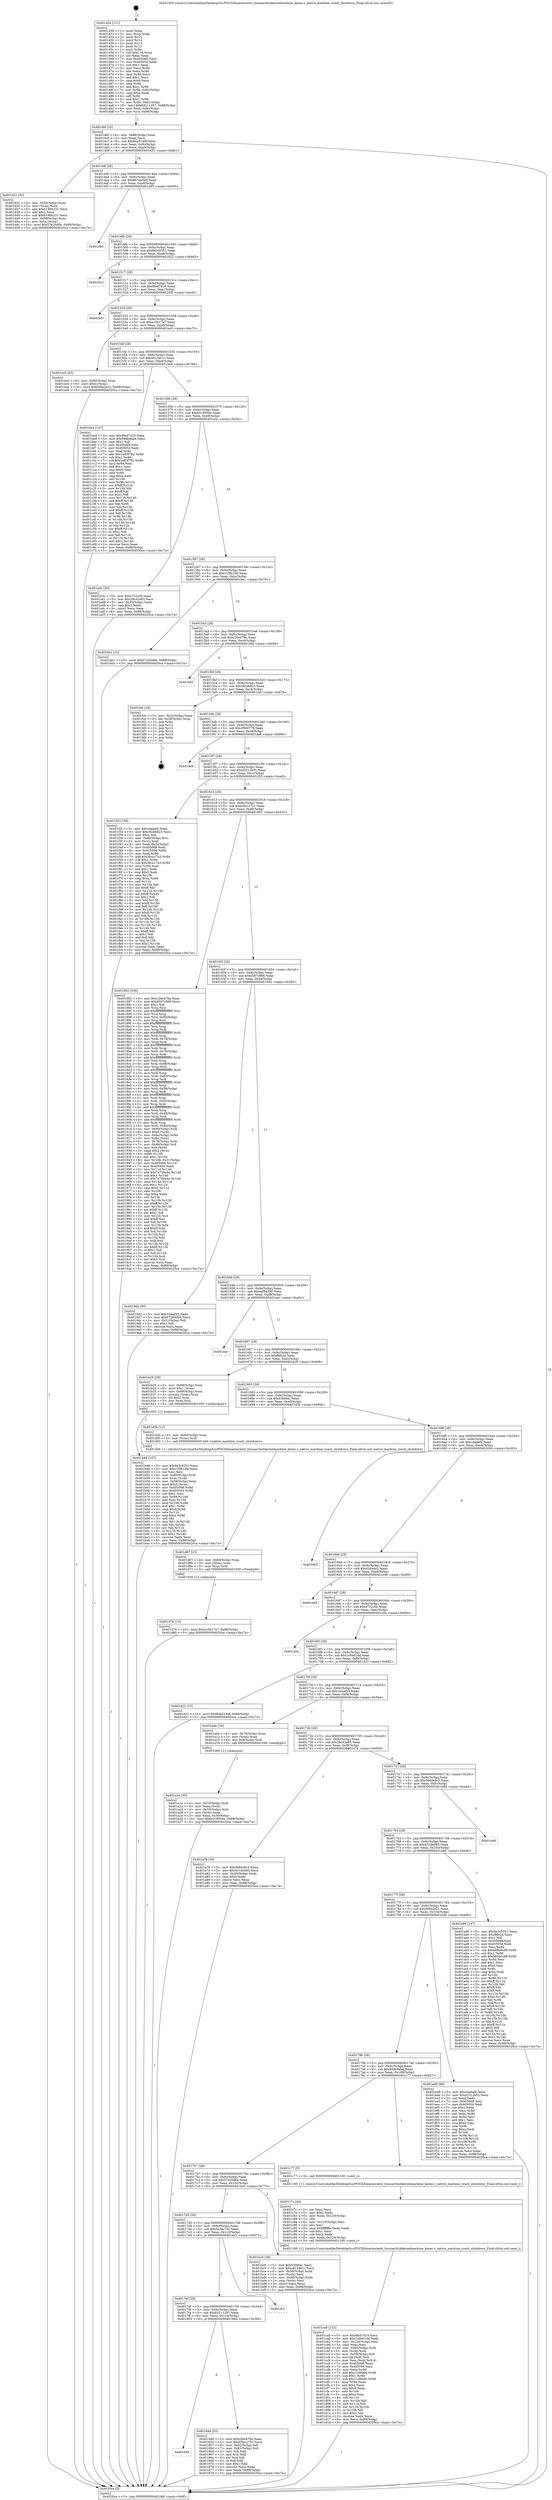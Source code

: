 digraph "0x401450" {
  label = "0x401450 (/mnt/c/Users/mathe/Desktop/tcc/POCII/binaries/extr_linuxarchshkernelmachine_kexec.c_native_machine_crash_shutdown_Final-ollvm.out::main(0))"
  labelloc = "t"
  node[shape=record]

  Entry [label="",width=0.3,height=0.3,shape=circle,fillcolor=black,style=filled]
  "0x4014bf" [label="{
     0x4014bf [32]\l
     | [instrs]\l
     &nbsp;&nbsp;0x4014bf \<+6\>: mov -0x88(%rbp),%eax\l
     &nbsp;&nbsp;0x4014c5 \<+2\>: mov %eax,%ecx\l
     &nbsp;&nbsp;0x4014c7 \<+6\>: sub $0x84a514bf,%ecx\l
     &nbsp;&nbsp;0x4014cd \<+6\>: mov %eax,-0x9c(%rbp)\l
     &nbsp;&nbsp;0x4014d3 \<+6\>: mov %ecx,-0xa0(%rbp)\l
     &nbsp;&nbsp;0x4014d9 \<+6\>: je 0000000000401d31 \<main+0x8e1\>\l
  }"]
  "0x401d31" [label="{
     0x401d31 [42]\l
     | [instrs]\l
     &nbsp;&nbsp;0x401d31 \<+4\>: mov -0x58(%rbp),%rax\l
     &nbsp;&nbsp;0x401d35 \<+2\>: mov (%rax),%ecx\l
     &nbsp;&nbsp;0x401d37 \<+6\>: add $0xb188b231,%ecx\l
     &nbsp;&nbsp;0x401d3d \<+3\>: add $0x1,%ecx\l
     &nbsp;&nbsp;0x401d40 \<+6\>: sub $0xb188b231,%ecx\l
     &nbsp;&nbsp;0x401d46 \<+4\>: mov -0x58(%rbp),%rax\l
     &nbsp;&nbsp;0x401d4a \<+2\>: mov %ecx,(%rax)\l
     &nbsp;&nbsp;0x401d4c \<+10\>: movl $0x57e20d6b,-0x88(%rbp)\l
     &nbsp;&nbsp;0x401d56 \<+5\>: jmp 00000000004020ca \<main+0xc7a\>\l
  }"]
  "0x4014df" [label="{
     0x4014df [28]\l
     | [instrs]\l
     &nbsp;&nbsp;0x4014df \<+5\>: jmp 00000000004014e4 \<main+0x94\>\l
     &nbsp;&nbsp;0x4014e4 \<+6\>: mov -0x9c(%rbp),%eax\l
     &nbsp;&nbsp;0x4014ea \<+5\>: sub $0x867eb5e9,%eax\l
     &nbsp;&nbsp;0x4014ef \<+6\>: mov %eax,-0xa4(%rbp)\l
     &nbsp;&nbsp;0x4014f5 \<+6\>: je 0000000000401d85 \<main+0x935\>\l
  }"]
  Exit [label="",width=0.3,height=0.3,shape=circle,fillcolor=black,style=filled,peripheries=2]
  "0x401d85" [label="{
     0x401d85\l
  }", style=dashed]
  "0x4014fb" [label="{
     0x4014fb [28]\l
     | [instrs]\l
     &nbsp;&nbsp;0x4014fb \<+5\>: jmp 0000000000401500 \<main+0xb0\>\l
     &nbsp;&nbsp;0x401500 \<+6\>: mov -0x9c(%rbp),%eax\l
     &nbsp;&nbsp;0x401506 \<+5\>: sub $0x8e3c9351,%eax\l
     &nbsp;&nbsp;0x40150b \<+6\>: mov %eax,-0xa8(%rbp)\l
     &nbsp;&nbsp;0x401511 \<+6\>: je 0000000000402022 \<main+0xbd2\>\l
  }"]
  "0x401d76" [label="{
     0x401d76 [15]\l
     | [instrs]\l
     &nbsp;&nbsp;0x401d76 \<+10\>: movl $0xa10b17a7,-0x88(%rbp)\l
     &nbsp;&nbsp;0x401d80 \<+5\>: jmp 00000000004020ca \<main+0xc7a\>\l
  }"]
  "0x402022" [label="{
     0x402022\l
  }", style=dashed]
  "0x401517" [label="{
     0x401517 [28]\l
     | [instrs]\l
     &nbsp;&nbsp;0x401517 \<+5\>: jmp 000000000040151c \<main+0xcc\>\l
     &nbsp;&nbsp;0x40151c \<+6\>: mov -0x9c(%rbp),%eax\l
     &nbsp;&nbsp;0x401522 \<+5\>: sub $0x9fed7d19,%eax\l
     &nbsp;&nbsp;0x401527 \<+6\>: mov %eax,-0xac(%rbp)\l
     &nbsp;&nbsp;0x40152d \<+6\>: je 000000000040205f \<main+0xc0f\>\l
  }"]
  "0x401d67" [label="{
     0x401d67 [15]\l
     | [instrs]\l
     &nbsp;&nbsp;0x401d67 \<+4\>: mov -0x60(%rbp),%rax\l
     &nbsp;&nbsp;0x401d6b \<+3\>: mov (%rax),%rax\l
     &nbsp;&nbsp;0x401d6e \<+3\>: mov %rax,%rdi\l
     &nbsp;&nbsp;0x401d71 \<+5\>: call 0000000000401030 \<free@plt\>\l
     | [calls]\l
     &nbsp;&nbsp;0x401030 \{1\} (unknown)\l
  }"]
  "0x40205f" [label="{
     0x40205f\l
  }", style=dashed]
  "0x401533" [label="{
     0x401533 [28]\l
     | [instrs]\l
     &nbsp;&nbsp;0x401533 \<+5\>: jmp 0000000000401538 \<main+0xe8\>\l
     &nbsp;&nbsp;0x401538 \<+6\>: mov -0x9c(%rbp),%eax\l
     &nbsp;&nbsp;0x40153e \<+5\>: sub $0xa10b17a7,%eax\l
     &nbsp;&nbsp;0x401543 \<+6\>: mov %eax,-0xb0(%rbp)\l
     &nbsp;&nbsp;0x401549 \<+6\>: je 0000000000401ec0 \<main+0xa70\>\l
  }"]
  "0x401ca8" [label="{
     0x401ca8 [122]\l
     | [instrs]\l
     &nbsp;&nbsp;0x401ca8 \<+5\>: mov $0x9fed7d19,%ecx\l
     &nbsp;&nbsp;0x401cad \<+5\>: mov $0x1c6b61dd,%edx\l
     &nbsp;&nbsp;0x401cb2 \<+6\>: mov -0x124(%rbp),%esi\l
     &nbsp;&nbsp;0x401cb8 \<+3\>: imul %eax,%esi\l
     &nbsp;&nbsp;0x401cbb \<+4\>: mov -0x60(%rbp),%rdi\l
     &nbsp;&nbsp;0x401cbf \<+3\>: mov (%rdi),%rdi\l
     &nbsp;&nbsp;0x401cc2 \<+4\>: mov -0x58(%rbp),%r8\l
     &nbsp;&nbsp;0x401cc6 \<+3\>: movslq (%r8),%r8\l
     &nbsp;&nbsp;0x401cc9 \<+4\>: mov %esi,(%rdi,%r8,4)\l
     &nbsp;&nbsp;0x401ccd \<+7\>: mov 0x405068,%eax\l
     &nbsp;&nbsp;0x401cd4 \<+7\>: mov 0x405054,%esi\l
     &nbsp;&nbsp;0x401cdb \<+3\>: mov %eax,%r9d\l
     &nbsp;&nbsp;0x401cde \<+7\>: add $0x11d9d66,%r9d\l
     &nbsp;&nbsp;0x401ce5 \<+4\>: sub $0x1,%r9d\l
     &nbsp;&nbsp;0x401ce9 \<+7\>: sub $0x11d9d66,%r9d\l
     &nbsp;&nbsp;0x401cf0 \<+4\>: imul %r9d,%eax\l
     &nbsp;&nbsp;0x401cf4 \<+3\>: and $0x1,%eax\l
     &nbsp;&nbsp;0x401cf7 \<+3\>: cmp $0x0,%eax\l
     &nbsp;&nbsp;0x401cfa \<+4\>: sete %r10b\l
     &nbsp;&nbsp;0x401cfe \<+3\>: cmp $0xa,%esi\l
     &nbsp;&nbsp;0x401d01 \<+4\>: setl %r11b\l
     &nbsp;&nbsp;0x401d05 \<+3\>: mov %r10b,%bl\l
     &nbsp;&nbsp;0x401d08 \<+3\>: and %r11b,%bl\l
     &nbsp;&nbsp;0x401d0b \<+3\>: xor %r11b,%r10b\l
     &nbsp;&nbsp;0x401d0e \<+3\>: or %r10b,%bl\l
     &nbsp;&nbsp;0x401d11 \<+3\>: test $0x1,%bl\l
     &nbsp;&nbsp;0x401d14 \<+3\>: cmovne %edx,%ecx\l
     &nbsp;&nbsp;0x401d17 \<+6\>: mov %ecx,-0x88(%rbp)\l
     &nbsp;&nbsp;0x401d1d \<+5\>: jmp 00000000004020ca \<main+0xc7a\>\l
  }"]
  "0x401ec0" [label="{
     0x401ec0 [25]\l
     | [instrs]\l
     &nbsp;&nbsp;0x401ec0 \<+4\>: mov -0x80(%rbp),%rax\l
     &nbsp;&nbsp;0x401ec4 \<+6\>: movl $0x0,(%rax)\l
     &nbsp;&nbsp;0x401eca \<+10\>: movl $0x506a2e21,-0x88(%rbp)\l
     &nbsp;&nbsp;0x401ed4 \<+5\>: jmp 00000000004020ca \<main+0xc7a\>\l
  }"]
  "0x40154f" [label="{
     0x40154f [28]\l
     | [instrs]\l
     &nbsp;&nbsp;0x40154f \<+5\>: jmp 0000000000401554 \<main+0x104\>\l
     &nbsp;&nbsp;0x401554 \<+6\>: mov -0x9c(%rbp),%eax\l
     &nbsp;&nbsp;0x40155a \<+5\>: sub $0xa9124b1c,%eax\l
     &nbsp;&nbsp;0x40155f \<+6\>: mov %eax,-0xb4(%rbp)\l
     &nbsp;&nbsp;0x401565 \<+6\>: je 0000000000401be4 \<main+0x794\>\l
  }"]
  "0x401c7c" [label="{
     0x401c7c [44]\l
     | [instrs]\l
     &nbsp;&nbsp;0x401c7c \<+2\>: xor %ecx,%ecx\l
     &nbsp;&nbsp;0x401c7e \<+5\>: mov $0x2,%edx\l
     &nbsp;&nbsp;0x401c83 \<+6\>: mov %edx,-0x120(%rbp)\l
     &nbsp;&nbsp;0x401c89 \<+1\>: cltd\l
     &nbsp;&nbsp;0x401c8a \<+6\>: mov -0x120(%rbp),%esi\l
     &nbsp;&nbsp;0x401c90 \<+2\>: idiv %esi\l
     &nbsp;&nbsp;0x401c92 \<+6\>: imul $0xfffffffe,%edx,%edx\l
     &nbsp;&nbsp;0x401c98 \<+3\>: sub $0x1,%ecx\l
     &nbsp;&nbsp;0x401c9b \<+2\>: sub %ecx,%edx\l
     &nbsp;&nbsp;0x401c9d \<+6\>: mov %edx,-0x124(%rbp)\l
     &nbsp;&nbsp;0x401ca3 \<+5\>: call 0000000000401160 \<next_i\>\l
     | [calls]\l
     &nbsp;&nbsp;0x401160 \{1\} (/mnt/c/Users/mathe/Desktop/tcc/POCII/binaries/extr_linuxarchshkernelmachine_kexec.c_native_machine_crash_shutdown_Final-ollvm.out::next_i)\l
  }"]
  "0x401be4" [label="{
     0x401be4 [147]\l
     | [instrs]\l
     &nbsp;&nbsp;0x401be4 \<+5\>: mov $0x9fed7d19,%eax\l
     &nbsp;&nbsp;0x401be9 \<+5\>: mov $0x56db9ab4,%ecx\l
     &nbsp;&nbsp;0x401bee \<+2\>: mov $0x1,%dl\l
     &nbsp;&nbsp;0x401bf0 \<+7\>: mov 0x405068,%esi\l
     &nbsp;&nbsp;0x401bf7 \<+7\>: mov 0x405054,%edi\l
     &nbsp;&nbsp;0x401bfe \<+3\>: mov %esi,%r8d\l
     &nbsp;&nbsp;0x401c01 \<+7\>: add $0x1e83f792,%r8d\l
     &nbsp;&nbsp;0x401c08 \<+4\>: sub $0x1,%r8d\l
     &nbsp;&nbsp;0x401c0c \<+7\>: sub $0x1e83f792,%r8d\l
     &nbsp;&nbsp;0x401c13 \<+4\>: imul %r8d,%esi\l
     &nbsp;&nbsp;0x401c17 \<+3\>: and $0x1,%esi\l
     &nbsp;&nbsp;0x401c1a \<+3\>: cmp $0x0,%esi\l
     &nbsp;&nbsp;0x401c1d \<+4\>: sete %r9b\l
     &nbsp;&nbsp;0x401c21 \<+3\>: cmp $0xa,%edi\l
     &nbsp;&nbsp;0x401c24 \<+4\>: setl %r10b\l
     &nbsp;&nbsp;0x401c28 \<+3\>: mov %r9b,%r11b\l
     &nbsp;&nbsp;0x401c2b \<+4\>: xor $0xff,%r11b\l
     &nbsp;&nbsp;0x401c2f \<+3\>: mov %r10b,%bl\l
     &nbsp;&nbsp;0x401c32 \<+3\>: xor $0xff,%bl\l
     &nbsp;&nbsp;0x401c35 \<+3\>: xor $0x1,%dl\l
     &nbsp;&nbsp;0x401c38 \<+3\>: mov %r11b,%r14b\l
     &nbsp;&nbsp;0x401c3b \<+4\>: and $0xff,%r14b\l
     &nbsp;&nbsp;0x401c3f \<+3\>: and %dl,%r9b\l
     &nbsp;&nbsp;0x401c42 \<+3\>: mov %bl,%r15b\l
     &nbsp;&nbsp;0x401c45 \<+4\>: and $0xff,%r15b\l
     &nbsp;&nbsp;0x401c49 \<+3\>: and %dl,%r10b\l
     &nbsp;&nbsp;0x401c4c \<+3\>: or %r9b,%r14b\l
     &nbsp;&nbsp;0x401c4f \<+3\>: or %r10b,%r15b\l
     &nbsp;&nbsp;0x401c52 \<+3\>: xor %r15b,%r14b\l
     &nbsp;&nbsp;0x401c55 \<+3\>: or %bl,%r11b\l
     &nbsp;&nbsp;0x401c58 \<+4\>: xor $0xff,%r11b\l
     &nbsp;&nbsp;0x401c5c \<+3\>: or $0x1,%dl\l
     &nbsp;&nbsp;0x401c5f \<+3\>: and %dl,%r11b\l
     &nbsp;&nbsp;0x401c62 \<+3\>: or %r11b,%r14b\l
     &nbsp;&nbsp;0x401c65 \<+4\>: test $0x1,%r14b\l
     &nbsp;&nbsp;0x401c69 \<+3\>: cmovne %ecx,%eax\l
     &nbsp;&nbsp;0x401c6c \<+6\>: mov %eax,-0x88(%rbp)\l
     &nbsp;&nbsp;0x401c72 \<+5\>: jmp 00000000004020ca \<main+0xc7a\>\l
  }"]
  "0x40156b" [label="{
     0x40156b [28]\l
     | [instrs]\l
     &nbsp;&nbsp;0x40156b \<+5\>: jmp 0000000000401570 \<main+0x120\>\l
     &nbsp;&nbsp;0x401570 \<+6\>: mov -0x9c(%rbp),%eax\l
     &nbsp;&nbsp;0x401576 \<+5\>: sub $0xb318956e,%eax\l
     &nbsp;&nbsp;0x40157b \<+6\>: mov %eax,-0xb8(%rbp)\l
     &nbsp;&nbsp;0x401581 \<+6\>: je 0000000000401a3c \<main+0x5ec\>\l
  }"]
  "0x401b46" [label="{
     0x401b46 [107]\l
     | [instrs]\l
     &nbsp;&nbsp;0x401b46 \<+5\>: mov $0x8e3c9351,%ecx\l
     &nbsp;&nbsp;0x401b4b \<+5\>: mov $0xc1f9b18b,%edx\l
     &nbsp;&nbsp;0x401b50 \<+2\>: xor %esi,%esi\l
     &nbsp;&nbsp;0x401b52 \<+4\>: mov -0x60(%rbp),%rdi\l
     &nbsp;&nbsp;0x401b56 \<+3\>: mov %rax,(%rdi)\l
     &nbsp;&nbsp;0x401b59 \<+4\>: mov -0x58(%rbp),%rax\l
     &nbsp;&nbsp;0x401b5d \<+6\>: movl $0x0,(%rax)\l
     &nbsp;&nbsp;0x401b63 \<+8\>: mov 0x405068,%r8d\l
     &nbsp;&nbsp;0x401b6b \<+8\>: mov 0x405054,%r9d\l
     &nbsp;&nbsp;0x401b73 \<+3\>: sub $0x1,%esi\l
     &nbsp;&nbsp;0x401b76 \<+3\>: mov %r8d,%r10d\l
     &nbsp;&nbsp;0x401b79 \<+3\>: add %esi,%r10d\l
     &nbsp;&nbsp;0x401b7c \<+4\>: imul %r10d,%r8d\l
     &nbsp;&nbsp;0x401b80 \<+4\>: and $0x1,%r8d\l
     &nbsp;&nbsp;0x401b84 \<+4\>: cmp $0x0,%r8d\l
     &nbsp;&nbsp;0x401b88 \<+4\>: sete %r11b\l
     &nbsp;&nbsp;0x401b8c \<+4\>: cmp $0xa,%r9d\l
     &nbsp;&nbsp;0x401b90 \<+3\>: setl %bl\l
     &nbsp;&nbsp;0x401b93 \<+3\>: mov %r11b,%r14b\l
     &nbsp;&nbsp;0x401b96 \<+3\>: and %bl,%r14b\l
     &nbsp;&nbsp;0x401b99 \<+3\>: xor %bl,%r11b\l
     &nbsp;&nbsp;0x401b9c \<+3\>: or %r11b,%r14b\l
     &nbsp;&nbsp;0x401b9f \<+4\>: test $0x1,%r14b\l
     &nbsp;&nbsp;0x401ba3 \<+3\>: cmovne %edx,%ecx\l
     &nbsp;&nbsp;0x401ba6 \<+6\>: mov %ecx,-0x88(%rbp)\l
     &nbsp;&nbsp;0x401bac \<+5\>: jmp 00000000004020ca \<main+0xc7a\>\l
  }"]
  "0x401a3c" [label="{
     0x401a3c [30]\l
     | [instrs]\l
     &nbsp;&nbsp;0x401a3c \<+5\>: mov $0xe732c5b,%eax\l
     &nbsp;&nbsp;0x401a41 \<+5\>: mov $0x28c42e83,%ecx\l
     &nbsp;&nbsp;0x401a46 \<+3\>: mov -0x30(%rbp),%edx\l
     &nbsp;&nbsp;0x401a49 \<+3\>: cmp $0x1,%edx\l
     &nbsp;&nbsp;0x401a4c \<+3\>: cmovl %ecx,%eax\l
     &nbsp;&nbsp;0x401a4f \<+6\>: mov %eax,-0x88(%rbp)\l
     &nbsp;&nbsp;0x401a55 \<+5\>: jmp 00000000004020ca \<main+0xc7a\>\l
  }"]
  "0x401587" [label="{
     0x401587 [28]\l
     | [instrs]\l
     &nbsp;&nbsp;0x401587 \<+5\>: jmp 000000000040158c \<main+0x13c\>\l
     &nbsp;&nbsp;0x40158c \<+6\>: mov -0x9c(%rbp),%eax\l
     &nbsp;&nbsp;0x401592 \<+5\>: sub $0xc1f9b18b,%eax\l
     &nbsp;&nbsp;0x401597 \<+6\>: mov %eax,-0xbc(%rbp)\l
     &nbsp;&nbsp;0x40159d \<+6\>: je 0000000000401bb1 \<main+0x761\>\l
  }"]
  "0x401a1e" [label="{
     0x401a1e [30]\l
     | [instrs]\l
     &nbsp;&nbsp;0x401a1e \<+4\>: mov -0x70(%rbp),%rdi\l
     &nbsp;&nbsp;0x401a22 \<+2\>: mov %eax,(%rdi)\l
     &nbsp;&nbsp;0x401a24 \<+4\>: mov -0x70(%rbp),%rdi\l
     &nbsp;&nbsp;0x401a28 \<+2\>: mov (%rdi),%eax\l
     &nbsp;&nbsp;0x401a2a \<+3\>: mov %eax,-0x30(%rbp)\l
     &nbsp;&nbsp;0x401a2d \<+10\>: movl $0xb318956e,-0x88(%rbp)\l
     &nbsp;&nbsp;0x401a37 \<+5\>: jmp 00000000004020ca \<main+0xc7a\>\l
  }"]
  "0x401bb1" [label="{
     0x401bb1 [15]\l
     | [instrs]\l
     &nbsp;&nbsp;0x401bb1 \<+10\>: movl $0x57e20d6b,-0x88(%rbp)\l
     &nbsp;&nbsp;0x401bbb \<+5\>: jmp 00000000004020ca \<main+0xc7a\>\l
  }"]
  "0x4015a3" [label="{
     0x4015a3 [28]\l
     | [instrs]\l
     &nbsp;&nbsp;0x4015a3 \<+5\>: jmp 00000000004015a8 \<main+0x158\>\l
     &nbsp;&nbsp;0x4015a8 \<+6\>: mov -0x9c(%rbp),%eax\l
     &nbsp;&nbsp;0x4015ae \<+5\>: sub $0xc26e478a,%eax\l
     &nbsp;&nbsp;0x4015b3 \<+6\>: mov %eax,-0xc0(%rbp)\l
     &nbsp;&nbsp;0x4015b9 \<+6\>: je 0000000000401fdd \<main+0xb8d\>\l
  }"]
  "0x401450" [label="{
     0x401450 [111]\l
     | [instrs]\l
     &nbsp;&nbsp;0x401450 \<+1\>: push %rbp\l
     &nbsp;&nbsp;0x401451 \<+3\>: mov %rsp,%rbp\l
     &nbsp;&nbsp;0x401454 \<+2\>: push %r15\l
     &nbsp;&nbsp;0x401456 \<+2\>: push %r14\l
     &nbsp;&nbsp;0x401458 \<+2\>: push %r13\l
     &nbsp;&nbsp;0x40145a \<+2\>: push %r12\l
     &nbsp;&nbsp;0x40145c \<+1\>: push %rbx\l
     &nbsp;&nbsp;0x40145d \<+7\>: sub $0x118,%rsp\l
     &nbsp;&nbsp;0x401464 \<+2\>: xor %eax,%eax\l
     &nbsp;&nbsp;0x401466 \<+7\>: mov 0x405068,%ecx\l
     &nbsp;&nbsp;0x40146d \<+7\>: mov 0x405054,%edx\l
     &nbsp;&nbsp;0x401474 \<+3\>: sub $0x1,%eax\l
     &nbsp;&nbsp;0x401477 \<+3\>: mov %ecx,%r8d\l
     &nbsp;&nbsp;0x40147a \<+3\>: add %eax,%r8d\l
     &nbsp;&nbsp;0x40147d \<+4\>: imul %r8d,%ecx\l
     &nbsp;&nbsp;0x401481 \<+3\>: and $0x1,%ecx\l
     &nbsp;&nbsp;0x401484 \<+3\>: cmp $0x0,%ecx\l
     &nbsp;&nbsp;0x401487 \<+4\>: sete %r9b\l
     &nbsp;&nbsp;0x40148b \<+4\>: and $0x1,%r9b\l
     &nbsp;&nbsp;0x40148f \<+7\>: mov %r9b,-0x82(%rbp)\l
     &nbsp;&nbsp;0x401496 \<+3\>: cmp $0xa,%edx\l
     &nbsp;&nbsp;0x401499 \<+4\>: setl %r9b\l
     &nbsp;&nbsp;0x40149d \<+4\>: and $0x1,%r9b\l
     &nbsp;&nbsp;0x4014a1 \<+7\>: mov %r9b,-0x81(%rbp)\l
     &nbsp;&nbsp;0x4014a8 \<+10\>: movl $0x63211297,-0x88(%rbp)\l
     &nbsp;&nbsp;0x4014b2 \<+6\>: mov %edi,-0x8c(%rbp)\l
     &nbsp;&nbsp;0x4014b8 \<+7\>: mov %rsi,-0x98(%rbp)\l
  }"]
  "0x401fdd" [label="{
     0x401fdd\l
  }", style=dashed]
  "0x4015bf" [label="{
     0x4015bf [28]\l
     | [instrs]\l
     &nbsp;&nbsp;0x4015bf \<+5\>: jmp 00000000004015c4 \<main+0x174\>\l
     &nbsp;&nbsp;0x4015c4 \<+6\>: mov -0x9c(%rbp),%eax\l
     &nbsp;&nbsp;0x4015ca \<+5\>: sub $0xc62b6823,%eax\l
     &nbsp;&nbsp;0x4015cf \<+6\>: mov %eax,-0xc4(%rbp)\l
     &nbsp;&nbsp;0x4015d5 \<+6\>: je 0000000000401fcb \<main+0xb7b\>\l
  }"]
  "0x4020ca" [label="{
     0x4020ca [5]\l
     | [instrs]\l
     &nbsp;&nbsp;0x4020ca \<+5\>: jmp 00000000004014bf \<main+0x6f\>\l
  }"]
  "0x401fcb" [label="{
     0x401fcb [18]\l
     | [instrs]\l
     &nbsp;&nbsp;0x401fcb \<+3\>: mov -0x2c(%rbp),%eax\l
     &nbsp;&nbsp;0x401fce \<+4\>: lea -0x28(%rbp),%rsp\l
     &nbsp;&nbsp;0x401fd2 \<+1\>: pop %rbx\l
     &nbsp;&nbsp;0x401fd3 \<+2\>: pop %r12\l
     &nbsp;&nbsp;0x401fd5 \<+2\>: pop %r13\l
     &nbsp;&nbsp;0x401fd7 \<+2\>: pop %r14\l
     &nbsp;&nbsp;0x401fd9 \<+2\>: pop %r15\l
     &nbsp;&nbsp;0x401fdb \<+1\>: pop %rbp\l
     &nbsp;&nbsp;0x401fdc \<+1\>: ret\l
  }"]
  "0x4015db" [label="{
     0x4015db [28]\l
     | [instrs]\l
     &nbsp;&nbsp;0x4015db \<+5\>: jmp 00000000004015e0 \<main+0x190\>\l
     &nbsp;&nbsp;0x4015e0 \<+6\>: mov -0x9c(%rbp),%eax\l
     &nbsp;&nbsp;0x4015e6 \<+5\>: sub $0xcf900778,%eax\l
     &nbsp;&nbsp;0x4015eb \<+6\>: mov %eax,-0xc8(%rbp)\l
     &nbsp;&nbsp;0x4015f1 \<+6\>: je 0000000000401de6 \<main+0x996\>\l
  }"]
  "0x40180b" [label="{
     0x40180b\l
  }", style=dashed]
  "0x401de6" [label="{
     0x401de6\l
  }", style=dashed]
  "0x4015f7" [label="{
     0x4015f7 [28]\l
     | [instrs]\l
     &nbsp;&nbsp;0x4015f7 \<+5\>: jmp 00000000004015fc \<main+0x1ac\>\l
     &nbsp;&nbsp;0x4015fc \<+6\>: mov -0x9c(%rbp),%eax\l
     &nbsp;&nbsp;0x401602 \<+5\>: sub $0xd3312b55,%eax\l
     &nbsp;&nbsp;0x401607 \<+6\>: mov %eax,-0xcc(%rbp)\l
     &nbsp;&nbsp;0x40160d \<+6\>: je 0000000000401f2f \<main+0xadf\>\l
  }"]
  "0x40184d" [label="{
     0x40184d [53]\l
     | [instrs]\l
     &nbsp;&nbsp;0x40184d \<+5\>: mov $0xc26e478a,%eax\l
     &nbsp;&nbsp;0x401852 \<+5\>: mov $0xd3b12721,%ecx\l
     &nbsp;&nbsp;0x401857 \<+6\>: mov -0x82(%rbp),%dl\l
     &nbsp;&nbsp;0x40185d \<+7\>: mov -0x81(%rbp),%sil\l
     &nbsp;&nbsp;0x401864 \<+3\>: mov %dl,%dil\l
     &nbsp;&nbsp;0x401867 \<+3\>: and %sil,%dil\l
     &nbsp;&nbsp;0x40186a \<+3\>: xor %sil,%dl\l
     &nbsp;&nbsp;0x40186d \<+3\>: or %dl,%dil\l
     &nbsp;&nbsp;0x401870 \<+4\>: test $0x1,%dil\l
     &nbsp;&nbsp;0x401874 \<+3\>: cmovne %ecx,%eax\l
     &nbsp;&nbsp;0x401877 \<+6\>: mov %eax,-0x88(%rbp)\l
     &nbsp;&nbsp;0x40187d \<+5\>: jmp 00000000004020ca \<main+0xc7a\>\l
  }"]
  "0x401f2f" [label="{
     0x401f2f [156]\l
     | [instrs]\l
     &nbsp;&nbsp;0x401f2f \<+5\>: mov $0xcdadaf4,%eax\l
     &nbsp;&nbsp;0x401f34 \<+5\>: mov $0xc62b6823,%ecx\l
     &nbsp;&nbsp;0x401f39 \<+2\>: mov $0x1,%dl\l
     &nbsp;&nbsp;0x401f3b \<+4\>: mov -0x80(%rbp),%rsi\l
     &nbsp;&nbsp;0x401f3f \<+2\>: mov (%rsi),%edi\l
     &nbsp;&nbsp;0x401f41 \<+3\>: mov %edi,-0x2c(%rbp)\l
     &nbsp;&nbsp;0x401f44 \<+7\>: mov 0x405068,%edi\l
     &nbsp;&nbsp;0x401f4b \<+8\>: mov 0x405054,%r8d\l
     &nbsp;&nbsp;0x401f53 \<+3\>: mov %edi,%r9d\l
     &nbsp;&nbsp;0x401f56 \<+7\>: add $0x38ca17a3,%r9d\l
     &nbsp;&nbsp;0x401f5d \<+4\>: sub $0x1,%r9d\l
     &nbsp;&nbsp;0x401f61 \<+7\>: sub $0x38ca17a3,%r9d\l
     &nbsp;&nbsp;0x401f68 \<+4\>: imul %r9d,%edi\l
     &nbsp;&nbsp;0x401f6c \<+3\>: and $0x1,%edi\l
     &nbsp;&nbsp;0x401f6f \<+3\>: cmp $0x0,%edi\l
     &nbsp;&nbsp;0x401f72 \<+4\>: sete %r10b\l
     &nbsp;&nbsp;0x401f76 \<+4\>: cmp $0xa,%r8d\l
     &nbsp;&nbsp;0x401f7a \<+4\>: setl %r11b\l
     &nbsp;&nbsp;0x401f7e \<+3\>: mov %r10b,%bl\l
     &nbsp;&nbsp;0x401f81 \<+3\>: xor $0xff,%bl\l
     &nbsp;&nbsp;0x401f84 \<+3\>: mov %r11b,%r14b\l
     &nbsp;&nbsp;0x401f87 \<+4\>: xor $0xff,%r14b\l
     &nbsp;&nbsp;0x401f8b \<+3\>: xor $0x1,%dl\l
     &nbsp;&nbsp;0x401f8e \<+3\>: mov %bl,%r15b\l
     &nbsp;&nbsp;0x401f91 \<+4\>: and $0xff,%r15b\l
     &nbsp;&nbsp;0x401f95 \<+3\>: and %dl,%r10b\l
     &nbsp;&nbsp;0x401f98 \<+3\>: mov %r14b,%r12b\l
     &nbsp;&nbsp;0x401f9b \<+4\>: and $0xff,%r12b\l
     &nbsp;&nbsp;0x401f9f \<+3\>: and %dl,%r11b\l
     &nbsp;&nbsp;0x401fa2 \<+3\>: or %r10b,%r15b\l
     &nbsp;&nbsp;0x401fa5 \<+3\>: or %r11b,%r12b\l
     &nbsp;&nbsp;0x401fa8 \<+3\>: xor %r12b,%r15b\l
     &nbsp;&nbsp;0x401fab \<+3\>: or %r14b,%bl\l
     &nbsp;&nbsp;0x401fae \<+3\>: xor $0xff,%bl\l
     &nbsp;&nbsp;0x401fb1 \<+3\>: or $0x1,%dl\l
     &nbsp;&nbsp;0x401fb4 \<+2\>: and %dl,%bl\l
     &nbsp;&nbsp;0x401fb6 \<+3\>: or %bl,%r15b\l
     &nbsp;&nbsp;0x401fb9 \<+4\>: test $0x1,%r15b\l
     &nbsp;&nbsp;0x401fbd \<+3\>: cmovne %ecx,%eax\l
     &nbsp;&nbsp;0x401fc0 \<+6\>: mov %eax,-0x88(%rbp)\l
     &nbsp;&nbsp;0x401fc6 \<+5\>: jmp 00000000004020ca \<main+0xc7a\>\l
  }"]
  "0x401613" [label="{
     0x401613 [28]\l
     | [instrs]\l
     &nbsp;&nbsp;0x401613 \<+5\>: jmp 0000000000401618 \<main+0x1c8\>\l
     &nbsp;&nbsp;0x401618 \<+6\>: mov -0x9c(%rbp),%eax\l
     &nbsp;&nbsp;0x40161e \<+5\>: sub $0xd3b12721,%eax\l
     &nbsp;&nbsp;0x401623 \<+6\>: mov %eax,-0xd0(%rbp)\l
     &nbsp;&nbsp;0x401629 \<+6\>: je 0000000000401882 \<main+0x432\>\l
  }"]
  "0x4017ef" [label="{
     0x4017ef [28]\l
     | [instrs]\l
     &nbsp;&nbsp;0x4017ef \<+5\>: jmp 00000000004017f4 \<main+0x3a4\>\l
     &nbsp;&nbsp;0x4017f4 \<+6\>: mov -0x9c(%rbp),%eax\l
     &nbsp;&nbsp;0x4017fa \<+5\>: sub $0x63211297,%eax\l
     &nbsp;&nbsp;0x4017ff \<+6\>: mov %eax,-0x114(%rbp)\l
     &nbsp;&nbsp;0x401805 \<+6\>: je 000000000040184d \<main+0x3fd\>\l
  }"]
  "0x401882" [label="{
     0x401882 [336]\l
     | [instrs]\l
     &nbsp;&nbsp;0x401882 \<+5\>: mov $0xc26e478a,%eax\l
     &nbsp;&nbsp;0x401887 \<+5\>: mov $0xd587c888,%ecx\l
     &nbsp;&nbsp;0x40188c \<+2\>: mov $0x1,%dl\l
     &nbsp;&nbsp;0x40188e \<+3\>: mov %rsp,%rsi\l
     &nbsp;&nbsp;0x401891 \<+4\>: add $0xfffffffffffffff0,%rsi\l
     &nbsp;&nbsp;0x401895 \<+3\>: mov %rsi,%rsp\l
     &nbsp;&nbsp;0x401898 \<+4\>: mov %rsi,-0x80(%rbp)\l
     &nbsp;&nbsp;0x40189c \<+3\>: mov %rsp,%rsi\l
     &nbsp;&nbsp;0x40189f \<+4\>: add $0xfffffffffffffff0,%rsi\l
     &nbsp;&nbsp;0x4018a3 \<+3\>: mov %rsi,%rsp\l
     &nbsp;&nbsp;0x4018a6 \<+3\>: mov %rsp,%rdi\l
     &nbsp;&nbsp;0x4018a9 \<+4\>: add $0xfffffffffffffff0,%rdi\l
     &nbsp;&nbsp;0x4018ad \<+3\>: mov %rdi,%rsp\l
     &nbsp;&nbsp;0x4018b0 \<+4\>: mov %rdi,-0x78(%rbp)\l
     &nbsp;&nbsp;0x4018b4 \<+3\>: mov %rsp,%rdi\l
     &nbsp;&nbsp;0x4018b7 \<+4\>: add $0xfffffffffffffff0,%rdi\l
     &nbsp;&nbsp;0x4018bb \<+3\>: mov %rdi,%rsp\l
     &nbsp;&nbsp;0x4018be \<+4\>: mov %rdi,-0x70(%rbp)\l
     &nbsp;&nbsp;0x4018c2 \<+3\>: mov %rsp,%rdi\l
     &nbsp;&nbsp;0x4018c5 \<+4\>: add $0xfffffffffffffff0,%rdi\l
     &nbsp;&nbsp;0x4018c9 \<+3\>: mov %rdi,%rsp\l
     &nbsp;&nbsp;0x4018cc \<+4\>: mov %rdi,-0x68(%rbp)\l
     &nbsp;&nbsp;0x4018d0 \<+3\>: mov %rsp,%rdi\l
     &nbsp;&nbsp;0x4018d3 \<+4\>: add $0xfffffffffffffff0,%rdi\l
     &nbsp;&nbsp;0x4018d7 \<+3\>: mov %rdi,%rsp\l
     &nbsp;&nbsp;0x4018da \<+4\>: mov %rdi,-0x60(%rbp)\l
     &nbsp;&nbsp;0x4018de \<+3\>: mov %rsp,%rdi\l
     &nbsp;&nbsp;0x4018e1 \<+4\>: add $0xfffffffffffffff0,%rdi\l
     &nbsp;&nbsp;0x4018e5 \<+3\>: mov %rdi,%rsp\l
     &nbsp;&nbsp;0x4018e8 \<+4\>: mov %rdi,-0x58(%rbp)\l
     &nbsp;&nbsp;0x4018ec \<+3\>: mov %rsp,%rdi\l
     &nbsp;&nbsp;0x4018ef \<+4\>: add $0xfffffffffffffff0,%rdi\l
     &nbsp;&nbsp;0x4018f3 \<+3\>: mov %rdi,%rsp\l
     &nbsp;&nbsp;0x4018f6 \<+4\>: mov %rdi,-0x50(%rbp)\l
     &nbsp;&nbsp;0x4018fa \<+3\>: mov %rsp,%rdi\l
     &nbsp;&nbsp;0x4018fd \<+4\>: add $0xfffffffffffffff0,%rdi\l
     &nbsp;&nbsp;0x401901 \<+3\>: mov %rdi,%rsp\l
     &nbsp;&nbsp;0x401904 \<+4\>: mov %rdi,-0x48(%rbp)\l
     &nbsp;&nbsp;0x401908 \<+3\>: mov %rsp,%rdi\l
     &nbsp;&nbsp;0x40190b \<+4\>: add $0xfffffffffffffff0,%rdi\l
     &nbsp;&nbsp;0x40190f \<+3\>: mov %rdi,%rsp\l
     &nbsp;&nbsp;0x401912 \<+4\>: mov %rdi,-0x40(%rbp)\l
     &nbsp;&nbsp;0x401916 \<+4\>: mov -0x80(%rbp),%rdi\l
     &nbsp;&nbsp;0x40191a \<+6\>: movl $0x0,(%rdi)\l
     &nbsp;&nbsp;0x401920 \<+7\>: mov -0x8c(%rbp),%r8d\l
     &nbsp;&nbsp;0x401927 \<+3\>: mov %r8d,(%rsi)\l
     &nbsp;&nbsp;0x40192a \<+4\>: mov -0x78(%rbp),%rdi\l
     &nbsp;&nbsp;0x40192e \<+7\>: mov -0x98(%rbp),%r9\l
     &nbsp;&nbsp;0x401935 \<+3\>: mov %r9,(%rdi)\l
     &nbsp;&nbsp;0x401938 \<+3\>: cmpl $0x2,(%rsi)\l
     &nbsp;&nbsp;0x40193b \<+4\>: setne %r10b\l
     &nbsp;&nbsp;0x40193f \<+4\>: and $0x1,%r10b\l
     &nbsp;&nbsp;0x401943 \<+4\>: mov %r10b,-0x31(%rbp)\l
     &nbsp;&nbsp;0x401947 \<+8\>: mov 0x405068,%r11d\l
     &nbsp;&nbsp;0x40194f \<+7\>: mov 0x405054,%ebx\l
     &nbsp;&nbsp;0x401956 \<+3\>: mov %r11d,%r14d\l
     &nbsp;&nbsp;0x401959 \<+7\>: add $0x7a75be4e,%r14d\l
     &nbsp;&nbsp;0x401960 \<+4\>: sub $0x1,%r14d\l
     &nbsp;&nbsp;0x401964 \<+7\>: sub $0x7a75be4e,%r14d\l
     &nbsp;&nbsp;0x40196b \<+4\>: imul %r14d,%r11d\l
     &nbsp;&nbsp;0x40196f \<+4\>: and $0x1,%r11d\l
     &nbsp;&nbsp;0x401973 \<+4\>: cmp $0x0,%r11d\l
     &nbsp;&nbsp;0x401977 \<+4\>: sete %r10b\l
     &nbsp;&nbsp;0x40197b \<+3\>: cmp $0xa,%ebx\l
     &nbsp;&nbsp;0x40197e \<+4\>: setl %r15b\l
     &nbsp;&nbsp;0x401982 \<+3\>: mov %r10b,%r12b\l
     &nbsp;&nbsp;0x401985 \<+4\>: xor $0xff,%r12b\l
     &nbsp;&nbsp;0x401989 \<+3\>: mov %r15b,%r13b\l
     &nbsp;&nbsp;0x40198c \<+4\>: xor $0xff,%r13b\l
     &nbsp;&nbsp;0x401990 \<+3\>: xor $0x1,%dl\l
     &nbsp;&nbsp;0x401993 \<+3\>: mov %r12b,%sil\l
     &nbsp;&nbsp;0x401996 \<+4\>: and $0xff,%sil\l
     &nbsp;&nbsp;0x40199a \<+3\>: and %dl,%r10b\l
     &nbsp;&nbsp;0x40199d \<+3\>: mov %r13b,%dil\l
     &nbsp;&nbsp;0x4019a0 \<+4\>: and $0xff,%dil\l
     &nbsp;&nbsp;0x4019a4 \<+3\>: and %dl,%r15b\l
     &nbsp;&nbsp;0x4019a7 \<+3\>: or %r10b,%sil\l
     &nbsp;&nbsp;0x4019aa \<+3\>: or %r15b,%dil\l
     &nbsp;&nbsp;0x4019ad \<+3\>: xor %dil,%sil\l
     &nbsp;&nbsp;0x4019b0 \<+3\>: or %r13b,%r12b\l
     &nbsp;&nbsp;0x4019b3 \<+4\>: xor $0xff,%r12b\l
     &nbsp;&nbsp;0x4019b7 \<+3\>: or $0x1,%dl\l
     &nbsp;&nbsp;0x4019ba \<+3\>: and %dl,%r12b\l
     &nbsp;&nbsp;0x4019bd \<+3\>: or %r12b,%sil\l
     &nbsp;&nbsp;0x4019c0 \<+4\>: test $0x1,%sil\l
     &nbsp;&nbsp;0x4019c4 \<+3\>: cmovne %ecx,%eax\l
     &nbsp;&nbsp;0x4019c7 \<+6\>: mov %eax,-0x88(%rbp)\l
     &nbsp;&nbsp;0x4019cd \<+5\>: jmp 00000000004020ca \<main+0xc7a\>\l
  }"]
  "0x40162f" [label="{
     0x40162f [28]\l
     | [instrs]\l
     &nbsp;&nbsp;0x40162f \<+5\>: jmp 0000000000401634 \<main+0x1e4\>\l
     &nbsp;&nbsp;0x401634 \<+6\>: mov -0x9c(%rbp),%eax\l
     &nbsp;&nbsp;0x40163a \<+5\>: sub $0xd587c888,%eax\l
     &nbsp;&nbsp;0x40163f \<+6\>: mov %eax,-0xd4(%rbp)\l
     &nbsp;&nbsp;0x401645 \<+6\>: je 00000000004019d2 \<main+0x582\>\l
  }"]
  "0x401dc2" [label="{
     0x401dc2\l
  }", style=dashed]
  "0x4019d2" [label="{
     0x4019d2 [30]\l
     | [instrs]\l
     &nbsp;&nbsp;0x4019d2 \<+5\>: mov $0x1fceaf25,%eax\l
     &nbsp;&nbsp;0x4019d7 \<+5\>: mov $0x67294d94,%ecx\l
     &nbsp;&nbsp;0x4019dc \<+3\>: mov -0x31(%rbp),%dl\l
     &nbsp;&nbsp;0x4019df \<+3\>: test $0x1,%dl\l
     &nbsp;&nbsp;0x4019e2 \<+3\>: cmovne %ecx,%eax\l
     &nbsp;&nbsp;0x4019e5 \<+6\>: mov %eax,-0x88(%rbp)\l
     &nbsp;&nbsp;0x4019eb \<+5\>: jmp 00000000004020ca \<main+0xc7a\>\l
  }"]
  "0x40164b" [label="{
     0x40164b [28]\l
     | [instrs]\l
     &nbsp;&nbsp;0x40164b \<+5\>: jmp 0000000000401650 \<main+0x200\>\l
     &nbsp;&nbsp;0x401650 \<+6\>: mov -0x9c(%rbp),%eax\l
     &nbsp;&nbsp;0x401656 \<+5\>: sub $0xeaf54590,%eax\l
     &nbsp;&nbsp;0x40165b \<+6\>: mov %eax,-0xd8(%rbp)\l
     &nbsp;&nbsp;0x401661 \<+6\>: je 0000000000401eac \<main+0xa5c\>\l
  }"]
  "0x4017d3" [label="{
     0x4017d3 [28]\l
     | [instrs]\l
     &nbsp;&nbsp;0x4017d3 \<+5\>: jmp 00000000004017d8 \<main+0x388\>\l
     &nbsp;&nbsp;0x4017d8 \<+6\>: mov -0x9c(%rbp),%eax\l
     &nbsp;&nbsp;0x4017de \<+5\>: sub $0x5e3ac7d2,%eax\l
     &nbsp;&nbsp;0x4017e3 \<+6\>: mov %eax,-0x110(%rbp)\l
     &nbsp;&nbsp;0x4017e9 \<+6\>: je 0000000000401dc2 \<main+0x972\>\l
  }"]
  "0x401eac" [label="{
     0x401eac\l
  }", style=dashed]
  "0x401667" [label="{
     0x401667 [28]\l
     | [instrs]\l
     &nbsp;&nbsp;0x401667 \<+5\>: jmp 000000000040166c \<main+0x21c\>\l
     &nbsp;&nbsp;0x40166c \<+6\>: mov -0x9c(%rbp),%eax\l
     &nbsp;&nbsp;0x401672 \<+5\>: sub $0xffdb2d,%eax\l
     &nbsp;&nbsp;0x401677 \<+6\>: mov %eax,-0xdc(%rbp)\l
     &nbsp;&nbsp;0x40167d \<+6\>: je 0000000000401b29 \<main+0x6d9\>\l
  }"]
  "0x401bc0" [label="{
     0x401bc0 [36]\l
     | [instrs]\l
     &nbsp;&nbsp;0x401bc0 \<+5\>: mov $0x63f46ac,%eax\l
     &nbsp;&nbsp;0x401bc5 \<+5\>: mov $0xa9124b1c,%ecx\l
     &nbsp;&nbsp;0x401bca \<+4\>: mov -0x58(%rbp),%rdx\l
     &nbsp;&nbsp;0x401bce \<+2\>: mov (%rdx),%esi\l
     &nbsp;&nbsp;0x401bd0 \<+4\>: mov -0x68(%rbp),%rdx\l
     &nbsp;&nbsp;0x401bd4 \<+2\>: cmp (%rdx),%esi\l
     &nbsp;&nbsp;0x401bd6 \<+3\>: cmovl %ecx,%eax\l
     &nbsp;&nbsp;0x401bd9 \<+6\>: mov %eax,-0x88(%rbp)\l
     &nbsp;&nbsp;0x401bdf \<+5\>: jmp 00000000004020ca \<main+0xc7a\>\l
  }"]
  "0x401b29" [label="{
     0x401b29 [29]\l
     | [instrs]\l
     &nbsp;&nbsp;0x401b29 \<+4\>: mov -0x68(%rbp),%rax\l
     &nbsp;&nbsp;0x401b2d \<+6\>: movl $0x1,(%rax)\l
     &nbsp;&nbsp;0x401b33 \<+4\>: mov -0x68(%rbp),%rax\l
     &nbsp;&nbsp;0x401b37 \<+3\>: movslq (%rax),%rax\l
     &nbsp;&nbsp;0x401b3a \<+4\>: shl $0x2,%rax\l
     &nbsp;&nbsp;0x401b3e \<+3\>: mov %rax,%rdi\l
     &nbsp;&nbsp;0x401b41 \<+5\>: call 0000000000401050 \<malloc@plt\>\l
     | [calls]\l
     &nbsp;&nbsp;0x401050 \{1\} (unknown)\l
  }"]
  "0x401683" [label="{
     0x401683 [28]\l
     | [instrs]\l
     &nbsp;&nbsp;0x401683 \<+5\>: jmp 0000000000401688 \<main+0x238\>\l
     &nbsp;&nbsp;0x401688 \<+6\>: mov -0x9c(%rbp),%eax\l
     &nbsp;&nbsp;0x40168e \<+5\>: sub $0x63f46ac,%eax\l
     &nbsp;&nbsp;0x401693 \<+6\>: mov %eax,-0xe0(%rbp)\l
     &nbsp;&nbsp;0x401699 \<+6\>: je 0000000000401d5b \<main+0x90b\>\l
  }"]
  "0x4017b7" [label="{
     0x4017b7 [28]\l
     | [instrs]\l
     &nbsp;&nbsp;0x4017b7 \<+5\>: jmp 00000000004017bc \<main+0x36c\>\l
     &nbsp;&nbsp;0x4017bc \<+6\>: mov -0x9c(%rbp),%eax\l
     &nbsp;&nbsp;0x4017c2 \<+5\>: sub $0x57e20d6b,%eax\l
     &nbsp;&nbsp;0x4017c7 \<+6\>: mov %eax,-0x10c(%rbp)\l
     &nbsp;&nbsp;0x4017cd \<+6\>: je 0000000000401bc0 \<main+0x770\>\l
  }"]
  "0x401d5b" [label="{
     0x401d5b [12]\l
     | [instrs]\l
     &nbsp;&nbsp;0x401d5b \<+4\>: mov -0x60(%rbp),%rax\l
     &nbsp;&nbsp;0x401d5f \<+3\>: mov (%rax),%rdi\l
     &nbsp;&nbsp;0x401d62 \<+5\>: call 0000000000401440 \<native_machine_crash_shutdown\>\l
     | [calls]\l
     &nbsp;&nbsp;0x401440 \{1\} (/mnt/c/Users/mathe/Desktop/tcc/POCII/binaries/extr_linuxarchshkernelmachine_kexec.c_native_machine_crash_shutdown_Final-ollvm.out::native_machine_crash_shutdown)\l
  }"]
  "0x40169f" [label="{
     0x40169f [28]\l
     | [instrs]\l
     &nbsp;&nbsp;0x40169f \<+5\>: jmp 00000000004016a4 \<main+0x254\>\l
     &nbsp;&nbsp;0x4016a4 \<+6\>: mov -0x9c(%rbp),%eax\l
     &nbsp;&nbsp;0x4016aa \<+5\>: sub $0xcdadaf4,%eax\l
     &nbsp;&nbsp;0x4016af \<+6\>: mov %eax,-0xe4(%rbp)\l
     &nbsp;&nbsp;0x4016b5 \<+6\>: je 00000000004020b5 \<main+0xc65\>\l
  }"]
  "0x401c77" [label="{
     0x401c77 [5]\l
     | [instrs]\l
     &nbsp;&nbsp;0x401c77 \<+5\>: call 0000000000401160 \<next_i\>\l
     | [calls]\l
     &nbsp;&nbsp;0x401160 \{1\} (/mnt/c/Users/mathe/Desktop/tcc/POCII/binaries/extr_linuxarchshkernelmachine_kexec.c_native_machine_crash_shutdown_Final-ollvm.out::next_i)\l
  }"]
  "0x4020b5" [label="{
     0x4020b5\l
  }", style=dashed]
  "0x4016bb" [label="{
     0x4016bb [28]\l
     | [instrs]\l
     &nbsp;&nbsp;0x4016bb \<+5\>: jmp 00000000004016c0 \<main+0x270\>\l
     &nbsp;&nbsp;0x4016c0 \<+6\>: mov -0x9c(%rbp),%eax\l
     &nbsp;&nbsp;0x4016c6 \<+5\>: sub $0xd3d46e2,%eax\l
     &nbsp;&nbsp;0x4016cb \<+6\>: mov %eax,-0xe8(%rbp)\l
     &nbsp;&nbsp;0x4016d1 \<+6\>: je 0000000000401e49 \<main+0x9f9\>\l
  }"]
  "0x40179b" [label="{
     0x40179b [28]\l
     | [instrs]\l
     &nbsp;&nbsp;0x40179b \<+5\>: jmp 00000000004017a0 \<main+0x350\>\l
     &nbsp;&nbsp;0x4017a0 \<+6\>: mov -0x9c(%rbp),%eax\l
     &nbsp;&nbsp;0x4017a6 \<+5\>: sub $0x56db9ab4,%eax\l
     &nbsp;&nbsp;0x4017ab \<+6\>: mov %eax,-0x108(%rbp)\l
     &nbsp;&nbsp;0x4017b1 \<+6\>: je 0000000000401c77 \<main+0x827\>\l
  }"]
  "0x401e49" [label="{
     0x401e49\l
  }", style=dashed]
  "0x4016d7" [label="{
     0x4016d7 [28]\l
     | [instrs]\l
     &nbsp;&nbsp;0x4016d7 \<+5\>: jmp 00000000004016dc \<main+0x28c\>\l
     &nbsp;&nbsp;0x4016dc \<+6\>: mov -0x9c(%rbp),%eax\l
     &nbsp;&nbsp;0x4016e2 \<+5\>: sub $0xe732c5b,%eax\l
     &nbsp;&nbsp;0x4016e7 \<+6\>: mov %eax,-0xec(%rbp)\l
     &nbsp;&nbsp;0x4016ed \<+6\>: je 0000000000401a5a \<main+0x60a\>\l
  }"]
  "0x401ed9" [label="{
     0x401ed9 [86]\l
     | [instrs]\l
     &nbsp;&nbsp;0x401ed9 \<+5\>: mov $0xcdadaf4,%eax\l
     &nbsp;&nbsp;0x401ede \<+5\>: mov $0xd3312b55,%ecx\l
     &nbsp;&nbsp;0x401ee3 \<+2\>: xor %edx,%edx\l
     &nbsp;&nbsp;0x401ee5 \<+7\>: mov 0x405068,%esi\l
     &nbsp;&nbsp;0x401eec \<+7\>: mov 0x405054,%edi\l
     &nbsp;&nbsp;0x401ef3 \<+3\>: sub $0x1,%edx\l
     &nbsp;&nbsp;0x401ef6 \<+3\>: mov %esi,%r8d\l
     &nbsp;&nbsp;0x401ef9 \<+3\>: add %edx,%r8d\l
     &nbsp;&nbsp;0x401efc \<+4\>: imul %r8d,%esi\l
     &nbsp;&nbsp;0x401f00 \<+3\>: and $0x1,%esi\l
     &nbsp;&nbsp;0x401f03 \<+3\>: cmp $0x0,%esi\l
     &nbsp;&nbsp;0x401f06 \<+4\>: sete %r9b\l
     &nbsp;&nbsp;0x401f0a \<+3\>: cmp $0xa,%edi\l
     &nbsp;&nbsp;0x401f0d \<+4\>: setl %r10b\l
     &nbsp;&nbsp;0x401f11 \<+3\>: mov %r9b,%r11b\l
     &nbsp;&nbsp;0x401f14 \<+3\>: and %r10b,%r11b\l
     &nbsp;&nbsp;0x401f17 \<+3\>: xor %r10b,%r9b\l
     &nbsp;&nbsp;0x401f1a \<+3\>: or %r9b,%r11b\l
     &nbsp;&nbsp;0x401f1d \<+4\>: test $0x1,%r11b\l
     &nbsp;&nbsp;0x401f21 \<+3\>: cmovne %ecx,%eax\l
     &nbsp;&nbsp;0x401f24 \<+6\>: mov %eax,-0x88(%rbp)\l
     &nbsp;&nbsp;0x401f2a \<+5\>: jmp 00000000004020ca \<main+0xc7a\>\l
  }"]
  "0x401a5a" [label="{
     0x401a5a\l
  }", style=dashed]
  "0x4016f3" [label="{
     0x4016f3 [28]\l
     | [instrs]\l
     &nbsp;&nbsp;0x4016f3 \<+5\>: jmp 00000000004016f8 \<main+0x2a8\>\l
     &nbsp;&nbsp;0x4016f8 \<+6\>: mov -0x9c(%rbp),%eax\l
     &nbsp;&nbsp;0x4016fe \<+5\>: sub $0x1c6b61dd,%eax\l
     &nbsp;&nbsp;0x401703 \<+6\>: mov %eax,-0xf0(%rbp)\l
     &nbsp;&nbsp;0x401709 \<+6\>: je 0000000000401d22 \<main+0x8d2\>\l
  }"]
  "0x40177f" [label="{
     0x40177f [28]\l
     | [instrs]\l
     &nbsp;&nbsp;0x40177f \<+5\>: jmp 0000000000401784 \<main+0x334\>\l
     &nbsp;&nbsp;0x401784 \<+6\>: mov -0x9c(%rbp),%eax\l
     &nbsp;&nbsp;0x40178a \<+5\>: sub $0x506a2e21,%eax\l
     &nbsp;&nbsp;0x40178f \<+6\>: mov %eax,-0x104(%rbp)\l
     &nbsp;&nbsp;0x401795 \<+6\>: je 0000000000401ed9 \<main+0xa89\>\l
  }"]
  "0x401d22" [label="{
     0x401d22 [15]\l
     | [instrs]\l
     &nbsp;&nbsp;0x401d22 \<+10\>: movl $0x84a514bf,-0x88(%rbp)\l
     &nbsp;&nbsp;0x401d2c \<+5\>: jmp 00000000004020ca \<main+0xc7a\>\l
  }"]
  "0x40170f" [label="{
     0x40170f [28]\l
     | [instrs]\l
     &nbsp;&nbsp;0x40170f \<+5\>: jmp 0000000000401714 \<main+0x2c4\>\l
     &nbsp;&nbsp;0x401714 \<+6\>: mov -0x9c(%rbp),%eax\l
     &nbsp;&nbsp;0x40171a \<+5\>: sub $0x1fceaf25,%eax\l
     &nbsp;&nbsp;0x40171f \<+6\>: mov %eax,-0xf4(%rbp)\l
     &nbsp;&nbsp;0x401725 \<+6\>: je 0000000000401a0e \<main+0x5be\>\l
  }"]
  "0x401a96" [label="{
     0x401a96 [147]\l
     | [instrs]\l
     &nbsp;&nbsp;0x401a96 \<+5\>: mov $0x8e3c9351,%eax\l
     &nbsp;&nbsp;0x401a9b \<+5\>: mov $0xffdb2d,%ecx\l
     &nbsp;&nbsp;0x401aa0 \<+2\>: mov $0x1,%dl\l
     &nbsp;&nbsp;0x401aa2 \<+7\>: mov 0x405068,%esi\l
     &nbsp;&nbsp;0x401aa9 \<+7\>: mov 0x405054,%edi\l
     &nbsp;&nbsp;0x401ab0 \<+3\>: mov %esi,%r8d\l
     &nbsp;&nbsp;0x401ab3 \<+7\>: sub $0xb68b0c89,%r8d\l
     &nbsp;&nbsp;0x401aba \<+4\>: sub $0x1,%r8d\l
     &nbsp;&nbsp;0x401abe \<+7\>: add $0xb68b0c89,%r8d\l
     &nbsp;&nbsp;0x401ac5 \<+4\>: imul %r8d,%esi\l
     &nbsp;&nbsp;0x401ac9 \<+3\>: and $0x1,%esi\l
     &nbsp;&nbsp;0x401acc \<+3\>: cmp $0x0,%esi\l
     &nbsp;&nbsp;0x401acf \<+4\>: sete %r9b\l
     &nbsp;&nbsp;0x401ad3 \<+3\>: cmp $0xa,%edi\l
     &nbsp;&nbsp;0x401ad6 \<+4\>: setl %r10b\l
     &nbsp;&nbsp;0x401ada \<+3\>: mov %r9b,%r11b\l
     &nbsp;&nbsp;0x401add \<+4\>: xor $0xff,%r11b\l
     &nbsp;&nbsp;0x401ae1 \<+3\>: mov %r10b,%bl\l
     &nbsp;&nbsp;0x401ae4 \<+3\>: xor $0xff,%bl\l
     &nbsp;&nbsp;0x401ae7 \<+3\>: xor $0x0,%dl\l
     &nbsp;&nbsp;0x401aea \<+3\>: mov %r11b,%r14b\l
     &nbsp;&nbsp;0x401aed \<+4\>: and $0x0,%r14b\l
     &nbsp;&nbsp;0x401af1 \<+3\>: and %dl,%r9b\l
     &nbsp;&nbsp;0x401af4 \<+3\>: mov %bl,%r15b\l
     &nbsp;&nbsp;0x401af7 \<+4\>: and $0x0,%r15b\l
     &nbsp;&nbsp;0x401afb \<+3\>: and %dl,%r10b\l
     &nbsp;&nbsp;0x401afe \<+3\>: or %r9b,%r14b\l
     &nbsp;&nbsp;0x401b01 \<+3\>: or %r10b,%r15b\l
     &nbsp;&nbsp;0x401b04 \<+3\>: xor %r15b,%r14b\l
     &nbsp;&nbsp;0x401b07 \<+3\>: or %bl,%r11b\l
     &nbsp;&nbsp;0x401b0a \<+4\>: xor $0xff,%r11b\l
     &nbsp;&nbsp;0x401b0e \<+3\>: or $0x0,%dl\l
     &nbsp;&nbsp;0x401b11 \<+3\>: and %dl,%r11b\l
     &nbsp;&nbsp;0x401b14 \<+3\>: or %r11b,%r14b\l
     &nbsp;&nbsp;0x401b17 \<+4\>: test $0x1,%r14b\l
     &nbsp;&nbsp;0x401b1b \<+3\>: cmovne %ecx,%eax\l
     &nbsp;&nbsp;0x401b1e \<+6\>: mov %eax,-0x88(%rbp)\l
     &nbsp;&nbsp;0x401b24 \<+5\>: jmp 00000000004020ca \<main+0xc7a\>\l
  }"]
  "0x401a0e" [label="{
     0x401a0e [16]\l
     | [instrs]\l
     &nbsp;&nbsp;0x401a0e \<+4\>: mov -0x78(%rbp),%rax\l
     &nbsp;&nbsp;0x401a12 \<+3\>: mov (%rax),%rax\l
     &nbsp;&nbsp;0x401a15 \<+4\>: mov 0x8(%rax),%rdi\l
     &nbsp;&nbsp;0x401a19 \<+5\>: call 0000000000401060 \<atoi@plt\>\l
     | [calls]\l
     &nbsp;&nbsp;0x401060 \{1\} (unknown)\l
  }"]
  "0x40172b" [label="{
     0x40172b [28]\l
     | [instrs]\l
     &nbsp;&nbsp;0x40172b \<+5\>: jmp 0000000000401730 \<main+0x2e0\>\l
     &nbsp;&nbsp;0x401730 \<+6\>: mov -0x9c(%rbp),%eax\l
     &nbsp;&nbsp;0x401736 \<+5\>: sub $0x28c42e83,%eax\l
     &nbsp;&nbsp;0x40173b \<+6\>: mov %eax,-0xf8(%rbp)\l
     &nbsp;&nbsp;0x401741 \<+6\>: je 0000000000401a78 \<main+0x628\>\l
  }"]
  "0x401763" [label="{
     0x401763 [28]\l
     | [instrs]\l
     &nbsp;&nbsp;0x401763 \<+5\>: jmp 0000000000401768 \<main+0x318\>\l
     &nbsp;&nbsp;0x401768 \<+6\>: mov -0x9c(%rbp),%eax\l
     &nbsp;&nbsp;0x40176e \<+5\>: sub $0x431de083,%eax\l
     &nbsp;&nbsp;0x401773 \<+6\>: mov %eax,-0x100(%rbp)\l
     &nbsp;&nbsp;0x401779 \<+6\>: je 0000000000401a96 \<main+0x646\>\l
  }"]
  "0x401a78" [label="{
     0x401a78 [30]\l
     | [instrs]\l
     &nbsp;&nbsp;0x401a78 \<+5\>: mov $0x3680e9c3,%eax\l
     &nbsp;&nbsp;0x401a7d \<+5\>: mov $0x431de083,%ecx\l
     &nbsp;&nbsp;0x401a82 \<+3\>: mov -0x30(%rbp),%edx\l
     &nbsp;&nbsp;0x401a85 \<+3\>: cmp $0x0,%edx\l
     &nbsp;&nbsp;0x401a88 \<+3\>: cmove %ecx,%eax\l
     &nbsp;&nbsp;0x401a8b \<+6\>: mov %eax,-0x88(%rbp)\l
     &nbsp;&nbsp;0x401a91 \<+5\>: jmp 00000000004020ca \<main+0xc7a\>\l
  }"]
  "0x401747" [label="{
     0x401747 [28]\l
     | [instrs]\l
     &nbsp;&nbsp;0x401747 \<+5\>: jmp 000000000040174c \<main+0x2fc\>\l
     &nbsp;&nbsp;0x40174c \<+6\>: mov -0x9c(%rbp),%eax\l
     &nbsp;&nbsp;0x401752 \<+5\>: sub $0x3680e9c3,%eax\l
     &nbsp;&nbsp;0x401757 \<+6\>: mov %eax,-0xfc(%rbp)\l
     &nbsp;&nbsp;0x40175d \<+6\>: je 0000000000401e9d \<main+0xa4d\>\l
  }"]
  "0x401e9d" [label="{
     0x401e9d\l
  }", style=dashed]
  Entry -> "0x401450" [label=" 1"]
  "0x4014bf" -> "0x401d31" [label=" 1"]
  "0x4014bf" -> "0x4014df" [label=" 19"]
  "0x401fcb" -> Exit [label=" 1"]
  "0x4014df" -> "0x401d85" [label=" 0"]
  "0x4014df" -> "0x4014fb" [label=" 19"]
  "0x401f2f" -> "0x4020ca" [label=" 1"]
  "0x4014fb" -> "0x402022" [label=" 0"]
  "0x4014fb" -> "0x401517" [label=" 19"]
  "0x401ed9" -> "0x4020ca" [label=" 1"]
  "0x401517" -> "0x40205f" [label=" 0"]
  "0x401517" -> "0x401533" [label=" 19"]
  "0x401ec0" -> "0x4020ca" [label=" 1"]
  "0x401533" -> "0x401ec0" [label=" 1"]
  "0x401533" -> "0x40154f" [label=" 18"]
  "0x401d76" -> "0x4020ca" [label=" 1"]
  "0x40154f" -> "0x401be4" [label=" 1"]
  "0x40154f" -> "0x40156b" [label=" 17"]
  "0x401d67" -> "0x401d76" [label=" 1"]
  "0x40156b" -> "0x401a3c" [label=" 1"]
  "0x40156b" -> "0x401587" [label=" 16"]
  "0x401d5b" -> "0x401d67" [label=" 1"]
  "0x401587" -> "0x401bb1" [label=" 1"]
  "0x401587" -> "0x4015a3" [label=" 15"]
  "0x401d31" -> "0x4020ca" [label=" 1"]
  "0x4015a3" -> "0x401fdd" [label=" 0"]
  "0x4015a3" -> "0x4015bf" [label=" 15"]
  "0x401ca8" -> "0x4020ca" [label=" 1"]
  "0x4015bf" -> "0x401fcb" [label=" 1"]
  "0x4015bf" -> "0x4015db" [label=" 14"]
  "0x401c7c" -> "0x401ca8" [label=" 1"]
  "0x4015db" -> "0x401de6" [label=" 0"]
  "0x4015db" -> "0x4015f7" [label=" 14"]
  "0x401c77" -> "0x401c7c" [label=" 1"]
  "0x4015f7" -> "0x401f2f" [label=" 1"]
  "0x4015f7" -> "0x401613" [label=" 13"]
  "0x401be4" -> "0x4020ca" [label=" 1"]
  "0x401613" -> "0x401882" [label=" 1"]
  "0x401613" -> "0x40162f" [label=" 12"]
  "0x401bb1" -> "0x4020ca" [label=" 1"]
  "0x40162f" -> "0x4019d2" [label=" 1"]
  "0x40162f" -> "0x40164b" [label=" 11"]
  "0x401b46" -> "0x4020ca" [label=" 1"]
  "0x40164b" -> "0x401eac" [label=" 0"]
  "0x40164b" -> "0x401667" [label=" 11"]
  "0x401a96" -> "0x4020ca" [label=" 1"]
  "0x401667" -> "0x401b29" [label=" 1"]
  "0x401667" -> "0x401683" [label=" 10"]
  "0x401a78" -> "0x4020ca" [label=" 1"]
  "0x401683" -> "0x401d5b" [label=" 1"]
  "0x401683" -> "0x40169f" [label=" 9"]
  "0x401a1e" -> "0x4020ca" [label=" 1"]
  "0x40169f" -> "0x4020b5" [label=" 0"]
  "0x40169f" -> "0x4016bb" [label=" 9"]
  "0x401a0e" -> "0x401a1e" [label=" 1"]
  "0x4016bb" -> "0x401e49" [label=" 0"]
  "0x4016bb" -> "0x4016d7" [label=" 9"]
  "0x401882" -> "0x4020ca" [label=" 1"]
  "0x4016d7" -> "0x401a5a" [label=" 0"]
  "0x4016d7" -> "0x4016f3" [label=" 9"]
  "0x401d22" -> "0x4020ca" [label=" 1"]
  "0x4016f3" -> "0x401d22" [label=" 1"]
  "0x4016f3" -> "0x40170f" [label=" 8"]
  "0x401450" -> "0x4014bf" [label=" 1"]
  "0x40170f" -> "0x401a0e" [label=" 1"]
  "0x40170f" -> "0x40172b" [label=" 7"]
  "0x40184d" -> "0x4020ca" [label=" 1"]
  "0x40172b" -> "0x401a78" [label=" 1"]
  "0x40172b" -> "0x401747" [label=" 6"]
  "0x4017ef" -> "0x40184d" [label=" 1"]
  "0x401747" -> "0x401e9d" [label=" 0"]
  "0x401747" -> "0x401763" [label=" 6"]
  "0x4017ef" -> "0x40180b" [label=" 0"]
  "0x401763" -> "0x401a96" [label=" 1"]
  "0x401763" -> "0x40177f" [label=" 5"]
  "0x4020ca" -> "0x4014bf" [label=" 19"]
  "0x40177f" -> "0x401ed9" [label=" 1"]
  "0x40177f" -> "0x40179b" [label=" 4"]
  "0x4019d2" -> "0x4020ca" [label=" 1"]
  "0x40179b" -> "0x401c77" [label=" 1"]
  "0x40179b" -> "0x4017b7" [label=" 3"]
  "0x401a3c" -> "0x4020ca" [label=" 1"]
  "0x4017b7" -> "0x401bc0" [label=" 2"]
  "0x4017b7" -> "0x4017d3" [label=" 1"]
  "0x401b29" -> "0x401b46" [label=" 1"]
  "0x4017d3" -> "0x401dc2" [label=" 0"]
  "0x4017d3" -> "0x4017ef" [label=" 1"]
  "0x401bc0" -> "0x4020ca" [label=" 2"]
}
